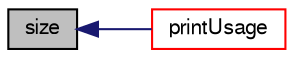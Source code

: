 digraph "size"
{
  bgcolor="transparent";
  edge [fontname="FreeSans",fontsize="10",labelfontname="FreeSans",labelfontsize="10"];
  node [fontname="FreeSans",fontsize="10",shape=record];
  rankdir="LR";
  Node1065 [label="size",height=0.2,width=0.4,color="black", fillcolor="grey75", style="filled", fontcolor="black"];
  Node1065 -> Node1066 [dir="back",color="midnightblue",fontsize="10",style="solid",fontname="FreeSans"];
  Node1066 [label="printUsage",height=0.2,width=0.4,color="red",URL="$a26662.html#ae611c00639ead5776f4e982bbfd65ba5",tooltip="Print usage. "];
}
